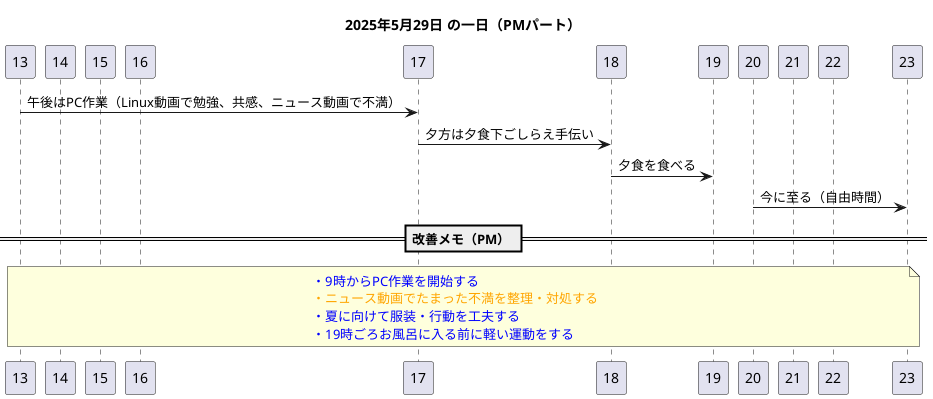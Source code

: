 @startuml
title 2025年5月29日 の一日（PMパート）

participant "13" as T13
participant "14" as T14
participant "15" as T15
participant "16" as T16
participant "17" as T17
participant "18" as T18
participant "19" as T19
participant "20" as T20
participant "21" as T21
participant "22" as T22
participant "23" as T23

T13 -> T17: 午後はPC作業（Linux動画で勉強、共感、ニュース動画で不満）
T17 -> T18: 夕方は夕食下ごしらえ手伝い
T18 -> T19: 夕食を食べる
T20 -> T23: 今に至る（自由時間）

== 改善メモ（PM） ==
note over T13, T23
<color:blue>・9時からPC作業を開始する</color>  
<color:orange>・ニュース動画でたまった不満を整理・対処する</color>  
<color:blue>・夏に向けて服装・行動を工夫する</color>  
<color:blue>・19時ごろお風呂に入る前に軽い運動をする</color>
end note

@enduml